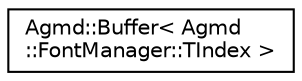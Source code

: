 digraph "Graphical Class Hierarchy"
{
  edge [fontname="Helvetica",fontsize="10",labelfontname="Helvetica",labelfontsize="10"];
  node [fontname="Helvetica",fontsize="10",shape=record];
  rankdir="LR";
  Node1 [label="Agmd::Buffer\< Agmd\l::FontManager::TIndex \>",height=0.2,width=0.4,color="black", fillcolor="white", style="filled",URL="$class_agmd_1_1_buffer.html"];
}
